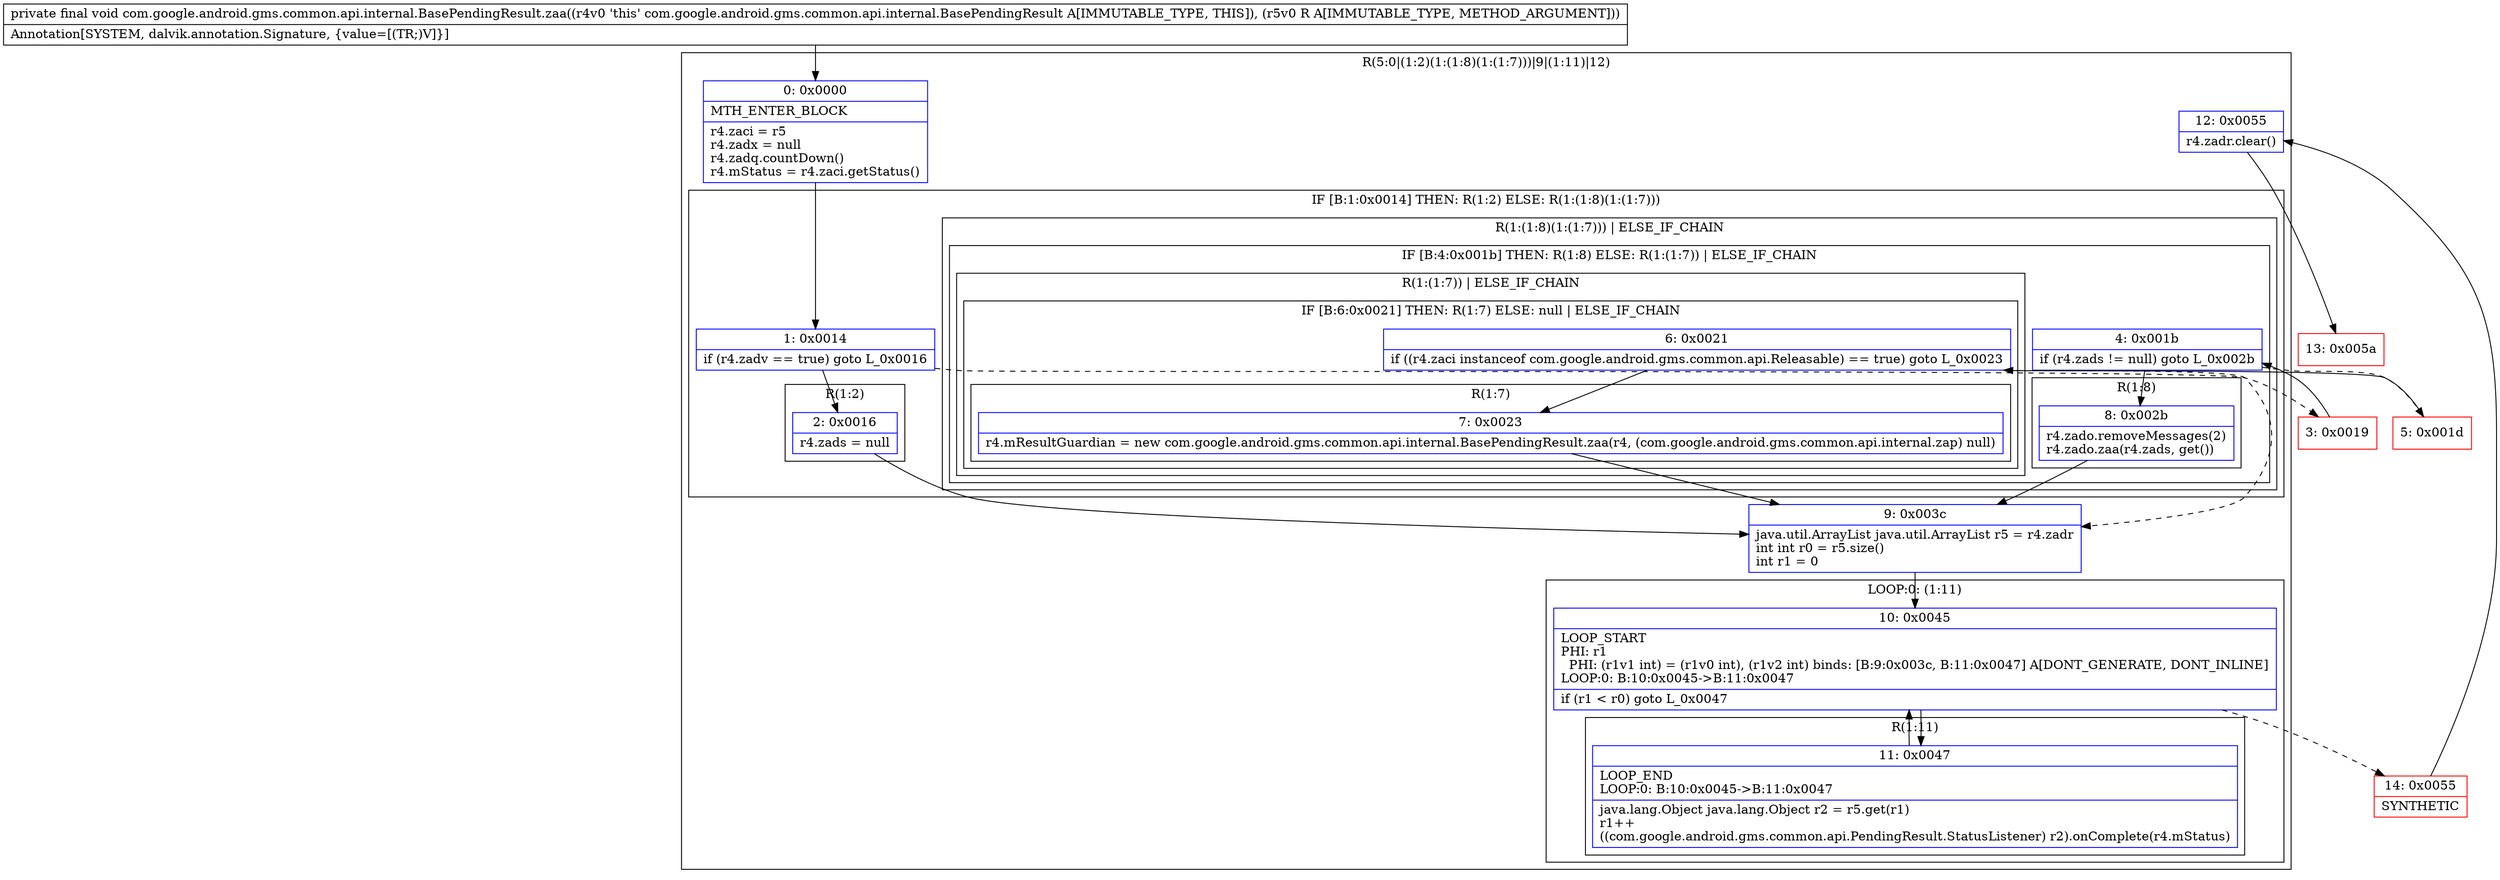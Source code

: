 digraph "CFG forcom.google.android.gms.common.api.internal.BasePendingResult.zaa(Lcom\/google\/android\/gms\/common\/api\/Result;)V" {
subgraph cluster_Region_235037515 {
label = "R(5:0|(1:2)(1:(1:8)(1:(1:7)))|9|(1:11)|12)";
node [shape=record,color=blue];
Node_0 [shape=record,label="{0\:\ 0x0000|MTH_ENTER_BLOCK\l|r4.zaci = r5\lr4.zadx = null\lr4.zadq.countDown()\lr4.mStatus = r4.zaci.getStatus()\l}"];
subgraph cluster_IfRegion_698785227 {
label = "IF [B:1:0x0014] THEN: R(1:2) ELSE: R(1:(1:8)(1:(1:7)))";
node [shape=record,color=blue];
Node_1 [shape=record,label="{1\:\ 0x0014|if (r4.zadv == true) goto L_0x0016\l}"];
subgraph cluster_Region_1471138549 {
label = "R(1:2)";
node [shape=record,color=blue];
Node_2 [shape=record,label="{2\:\ 0x0016|r4.zads = null\l}"];
}
subgraph cluster_Region_1415638019 {
label = "R(1:(1:8)(1:(1:7))) | ELSE_IF_CHAIN\l";
node [shape=record,color=blue];
subgraph cluster_IfRegion_509963952 {
label = "IF [B:4:0x001b] THEN: R(1:8) ELSE: R(1:(1:7)) | ELSE_IF_CHAIN\l";
node [shape=record,color=blue];
Node_4 [shape=record,label="{4\:\ 0x001b|if (r4.zads != null) goto L_0x002b\l}"];
subgraph cluster_Region_61927538 {
label = "R(1:8)";
node [shape=record,color=blue];
Node_8 [shape=record,label="{8\:\ 0x002b|r4.zado.removeMessages(2)\lr4.zado.zaa(r4.zads, get())\l}"];
}
subgraph cluster_Region_711027347 {
label = "R(1:(1:7)) | ELSE_IF_CHAIN\l";
node [shape=record,color=blue];
subgraph cluster_IfRegion_2033359656 {
label = "IF [B:6:0x0021] THEN: R(1:7) ELSE: null | ELSE_IF_CHAIN\l";
node [shape=record,color=blue];
Node_6 [shape=record,label="{6\:\ 0x0021|if ((r4.zaci instanceof com.google.android.gms.common.api.Releasable) == true) goto L_0x0023\l}"];
subgraph cluster_Region_1284991568 {
label = "R(1:7)";
node [shape=record,color=blue];
Node_7 [shape=record,label="{7\:\ 0x0023|r4.mResultGuardian = new com.google.android.gms.common.api.internal.BasePendingResult.zaa(r4, (com.google.android.gms.common.api.internal.zap) null)\l}"];
}
}
}
}
}
}
Node_9 [shape=record,label="{9\:\ 0x003c|java.util.ArrayList java.util.ArrayList r5 = r4.zadr\lint int r0 = r5.size()\lint r1 = 0\l}"];
subgraph cluster_LoopRegion_1608452393 {
label = "LOOP:0: (1:11)";
node [shape=record,color=blue];
Node_10 [shape=record,label="{10\:\ 0x0045|LOOP_START\lPHI: r1 \l  PHI: (r1v1 int) = (r1v0 int), (r1v2 int) binds: [B:9:0x003c, B:11:0x0047] A[DONT_GENERATE, DONT_INLINE]\lLOOP:0: B:10:0x0045\-\>B:11:0x0047\l|if (r1 \< r0) goto L_0x0047\l}"];
subgraph cluster_Region_1578460204 {
label = "R(1:11)";
node [shape=record,color=blue];
Node_11 [shape=record,label="{11\:\ 0x0047|LOOP_END\lLOOP:0: B:10:0x0045\-\>B:11:0x0047\l|java.lang.Object java.lang.Object r2 = r5.get(r1)\lr1++\l((com.google.android.gms.common.api.PendingResult.StatusListener) r2).onComplete(r4.mStatus)\l}"];
}
}
Node_12 [shape=record,label="{12\:\ 0x0055|r4.zadr.clear()\l}"];
}
Node_3 [shape=record,color=red,label="{3\:\ 0x0019}"];
Node_5 [shape=record,color=red,label="{5\:\ 0x001d}"];
Node_13 [shape=record,color=red,label="{13\:\ 0x005a}"];
Node_14 [shape=record,color=red,label="{14\:\ 0x0055|SYNTHETIC\l}"];
MethodNode[shape=record,label="{private final void com.google.android.gms.common.api.internal.BasePendingResult.zaa((r4v0 'this' com.google.android.gms.common.api.internal.BasePendingResult A[IMMUTABLE_TYPE, THIS]), (r5v0 R A[IMMUTABLE_TYPE, METHOD_ARGUMENT]))  | Annotation[SYSTEM, dalvik.annotation.Signature, \{value=[(TR;)V]\}]\l}"];
MethodNode -> Node_0;
Node_0 -> Node_1;
Node_1 -> Node_2;
Node_1 -> Node_3[style=dashed];
Node_2 -> Node_9;
Node_4 -> Node_5[style=dashed];
Node_4 -> Node_8;
Node_8 -> Node_9;
Node_6 -> Node_7;
Node_6 -> Node_9[style=dashed];
Node_7 -> Node_9;
Node_9 -> Node_10;
Node_10 -> Node_11;
Node_10 -> Node_14[style=dashed];
Node_11 -> Node_10;
Node_12 -> Node_13;
Node_3 -> Node_4;
Node_5 -> Node_6;
Node_14 -> Node_12;
}

